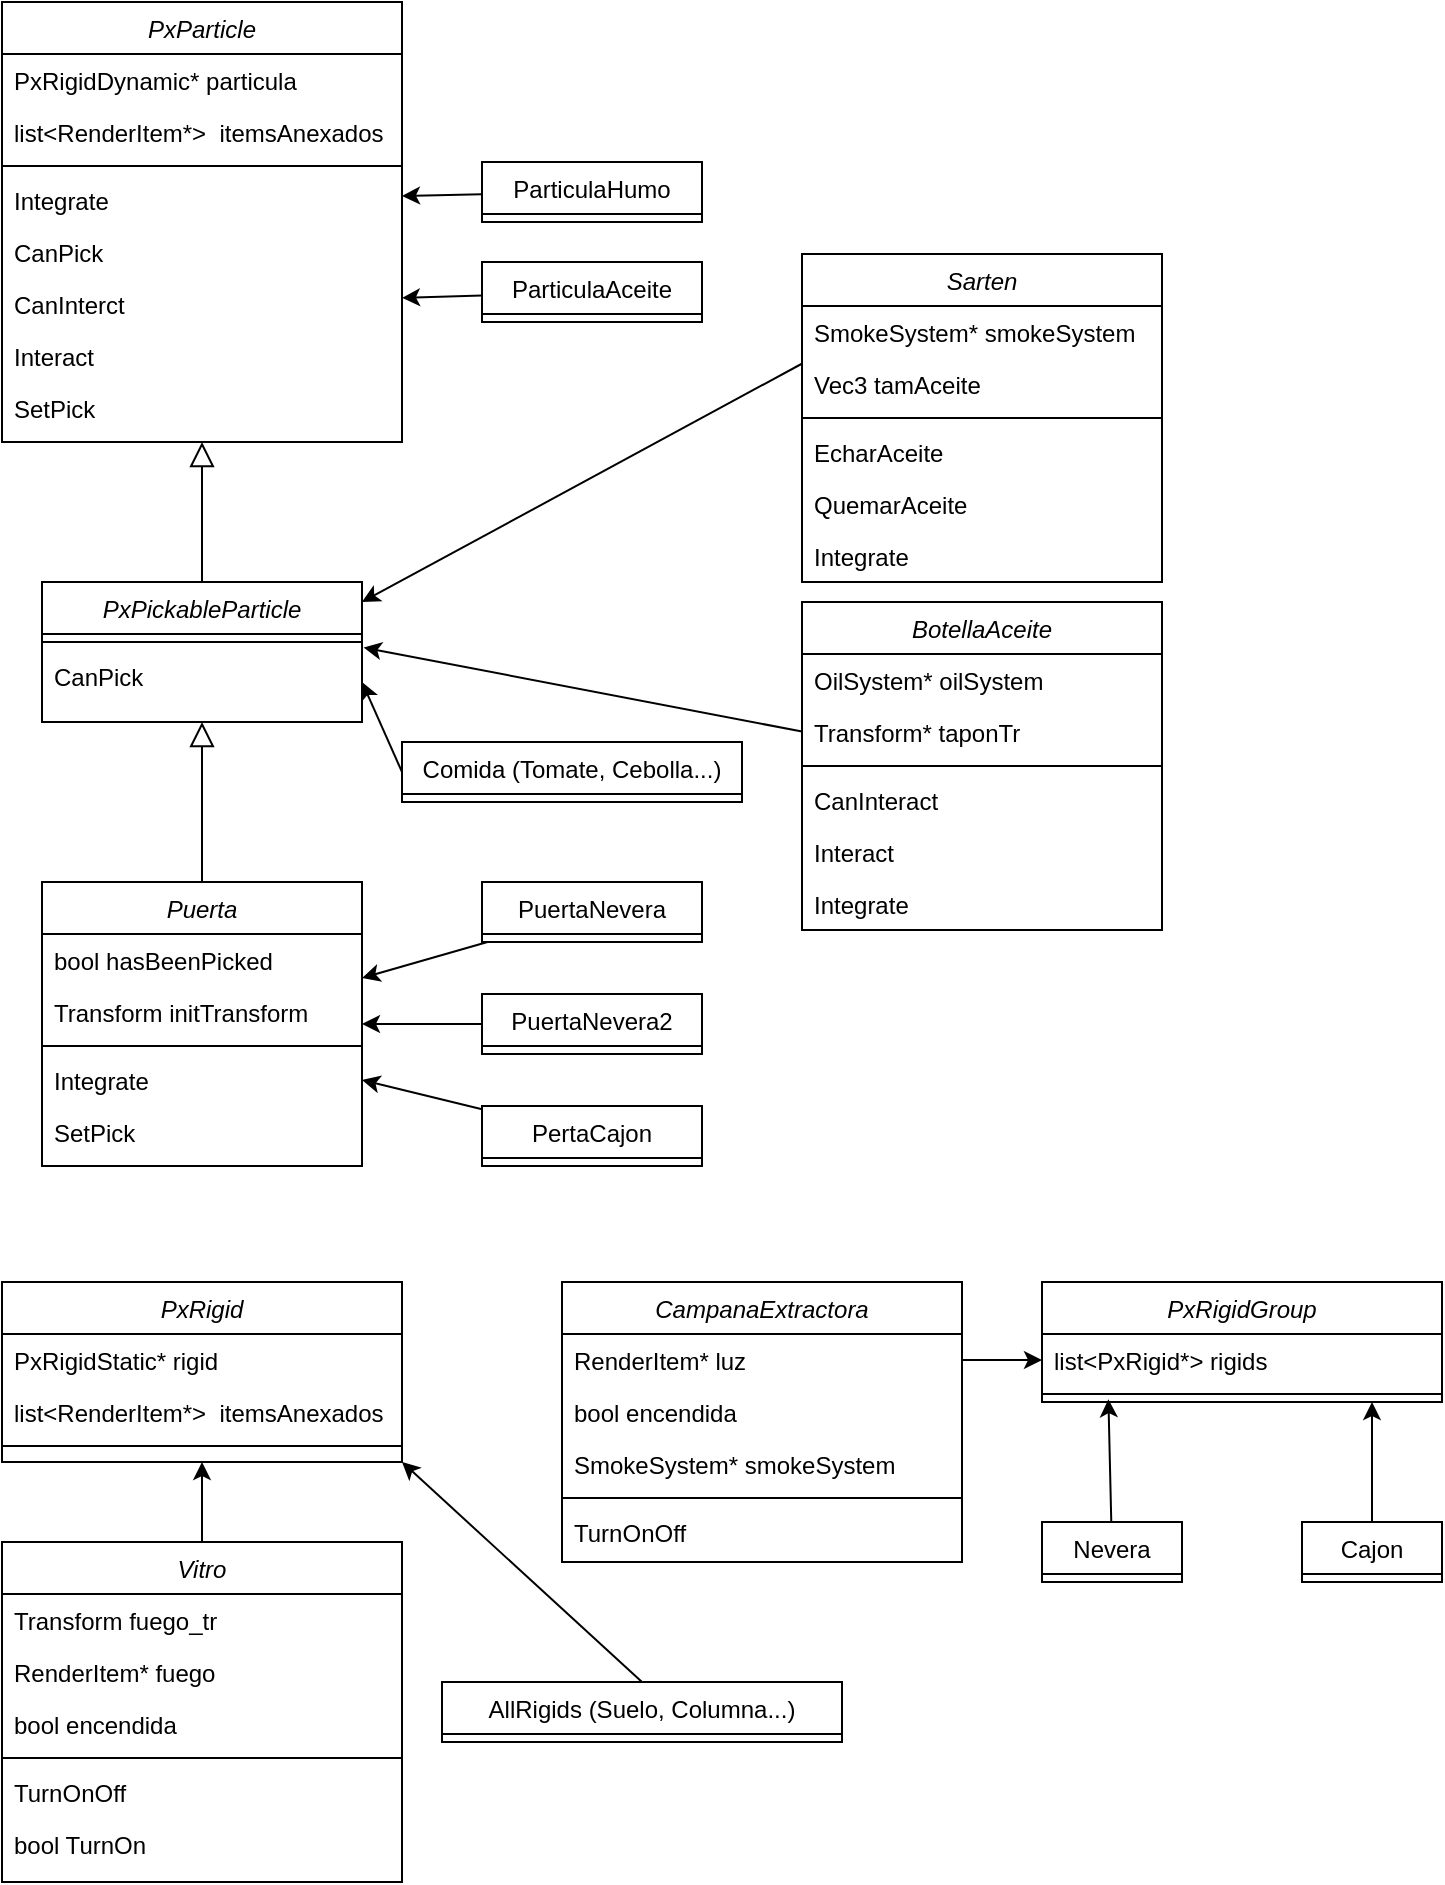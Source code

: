 <mxfile version="20.8.8" type="github">
  <diagram id="C5RBs43oDa-KdzZeNtuy" name="Page-1">
    <mxGraphModel dx="1050" dy="549" grid="1" gridSize="10" guides="1" tooltips="1" connect="1" arrows="1" fold="1" page="1" pageScale="1" pageWidth="827" pageHeight="1169" math="0" shadow="0">
      <root>
        <mxCell id="WIyWlLk6GJQsqaUBKTNV-0" />
        <mxCell id="WIyWlLk6GJQsqaUBKTNV-1" parent="WIyWlLk6GJQsqaUBKTNV-0" />
        <mxCell id="zkfFHV4jXpPFQw0GAbJ--0" value="PxParticle" style="swimlane;fontStyle=2;align=center;verticalAlign=top;childLayout=stackLayout;horizontal=1;startSize=26;horizontalStack=0;resizeParent=1;resizeLast=0;collapsible=1;marginBottom=0;rounded=0;shadow=0;strokeWidth=1;" parent="WIyWlLk6GJQsqaUBKTNV-1" vertex="1">
          <mxGeometry x="40" y="40" width="200" height="220" as="geometry">
            <mxRectangle x="230" y="140" width="160" height="26" as="alternateBounds" />
          </mxGeometry>
        </mxCell>
        <mxCell id="zkfFHV4jXpPFQw0GAbJ--1" value="PxRigidDynamic* particula" style="text;align=left;verticalAlign=top;spacingLeft=4;spacingRight=4;overflow=hidden;rotatable=0;points=[[0,0.5],[1,0.5]];portConstraint=eastwest;" parent="zkfFHV4jXpPFQw0GAbJ--0" vertex="1">
          <mxGeometry y="26" width="200" height="26" as="geometry" />
        </mxCell>
        <mxCell id="zkfFHV4jXpPFQw0GAbJ--2" value="list&lt;RenderItem*&gt;  itemsAnexados" style="text;align=left;verticalAlign=top;spacingLeft=4;spacingRight=4;overflow=hidden;rotatable=0;points=[[0,0.5],[1,0.5]];portConstraint=eastwest;rounded=0;shadow=0;html=0;" parent="zkfFHV4jXpPFQw0GAbJ--0" vertex="1">
          <mxGeometry y="52" width="200" height="26" as="geometry" />
        </mxCell>
        <mxCell id="zkfFHV4jXpPFQw0GAbJ--4" value="" style="line;html=1;strokeWidth=1;align=left;verticalAlign=middle;spacingTop=-1;spacingLeft=3;spacingRight=3;rotatable=0;labelPosition=right;points=[];portConstraint=eastwest;" parent="zkfFHV4jXpPFQw0GAbJ--0" vertex="1">
          <mxGeometry y="78" width="200" height="8" as="geometry" />
        </mxCell>
        <mxCell id="zkfFHV4jXpPFQw0GAbJ--5" value="Integrate" style="text;align=left;verticalAlign=top;spacingLeft=4;spacingRight=4;overflow=hidden;rotatable=0;points=[[0,0.5],[1,0.5]];portConstraint=eastwest;" parent="zkfFHV4jXpPFQw0GAbJ--0" vertex="1">
          <mxGeometry y="86" width="200" height="26" as="geometry" />
        </mxCell>
        <mxCell id="r4251VvWfzSHuWbO0BMx-2" value="CanPick" style="text;align=left;verticalAlign=top;spacingLeft=4;spacingRight=4;overflow=hidden;rotatable=0;points=[[0,0.5],[1,0.5]];portConstraint=eastwest;" vertex="1" parent="zkfFHV4jXpPFQw0GAbJ--0">
          <mxGeometry y="112" width="200" height="26" as="geometry" />
        </mxCell>
        <mxCell id="r4251VvWfzSHuWbO0BMx-3" value="CanInterct" style="text;align=left;verticalAlign=top;spacingLeft=4;spacingRight=4;overflow=hidden;rotatable=0;points=[[0,0.5],[1,0.5]];portConstraint=eastwest;" vertex="1" parent="zkfFHV4jXpPFQw0GAbJ--0">
          <mxGeometry y="138" width="200" height="26" as="geometry" />
        </mxCell>
        <mxCell id="r4251VvWfzSHuWbO0BMx-4" value="Interact" style="text;align=left;verticalAlign=top;spacingLeft=4;spacingRight=4;overflow=hidden;rotatable=0;points=[[0,0.5],[1,0.5]];portConstraint=eastwest;" vertex="1" parent="zkfFHV4jXpPFQw0GAbJ--0">
          <mxGeometry y="164" width="200" height="26" as="geometry" />
        </mxCell>
        <mxCell id="r4251VvWfzSHuWbO0BMx-5" value="SetPick" style="text;align=left;verticalAlign=top;spacingLeft=4;spacingRight=4;overflow=hidden;rotatable=0;points=[[0,0.5],[1,0.5]];portConstraint=eastwest;" vertex="1" parent="zkfFHV4jXpPFQw0GAbJ--0">
          <mxGeometry y="190" width="200" height="26" as="geometry" />
        </mxCell>
        <mxCell id="zkfFHV4jXpPFQw0GAbJ--6" value="PxPickableParticle" style="swimlane;fontStyle=2;align=center;verticalAlign=top;childLayout=stackLayout;horizontal=1;startSize=26;horizontalStack=0;resizeParent=1;resizeLast=0;collapsible=1;marginBottom=0;rounded=0;shadow=0;strokeWidth=1;" parent="WIyWlLk6GJQsqaUBKTNV-1" vertex="1">
          <mxGeometry x="60" y="330" width="160" height="70" as="geometry">
            <mxRectangle x="130" y="380" width="160" height="26" as="alternateBounds" />
          </mxGeometry>
        </mxCell>
        <mxCell id="zkfFHV4jXpPFQw0GAbJ--9" value="" style="line;html=1;strokeWidth=1;align=left;verticalAlign=middle;spacingTop=-1;spacingLeft=3;spacingRight=3;rotatable=0;labelPosition=right;points=[];portConstraint=eastwest;" parent="zkfFHV4jXpPFQw0GAbJ--6" vertex="1">
          <mxGeometry y="26" width="160" height="8" as="geometry" />
        </mxCell>
        <mxCell id="zkfFHV4jXpPFQw0GAbJ--11" value="CanPick" style="text;align=left;verticalAlign=top;spacingLeft=4;spacingRight=4;overflow=hidden;rotatable=0;points=[[0,0.5],[1,0.5]];portConstraint=eastwest;" parent="zkfFHV4jXpPFQw0GAbJ--6" vertex="1">
          <mxGeometry y="34" width="160" height="26" as="geometry" />
        </mxCell>
        <mxCell id="zkfFHV4jXpPFQw0GAbJ--12" value="" style="endArrow=block;endSize=10;endFill=0;shadow=0;strokeWidth=1;rounded=0;edgeStyle=elbowEdgeStyle;elbow=vertical;exitX=0.5;exitY=0;exitDx=0;exitDy=0;" parent="WIyWlLk6GJQsqaUBKTNV-1" source="zkfFHV4jXpPFQw0GAbJ--6" target="zkfFHV4jXpPFQw0GAbJ--0" edge="1">
          <mxGeometry width="160" relative="1" as="geometry">
            <mxPoint x="140" y="320" as="sourcePoint" />
            <mxPoint x="240" y="243" as="targetPoint" />
            <Array as="points">
              <mxPoint x="140" y="280" />
              <mxPoint x="100" y="310" />
              <mxPoint x="140" y="340" />
            </Array>
          </mxGeometry>
        </mxCell>
        <mxCell id="r4251VvWfzSHuWbO0BMx-19" value="" style="endArrow=block;endSize=10;endFill=0;shadow=0;strokeWidth=1;rounded=0;edgeStyle=elbowEdgeStyle;elbow=vertical;exitX=0.5;exitY=0;exitDx=0;exitDy=0;" edge="1" parent="WIyWlLk6GJQsqaUBKTNV-1" source="r4251VvWfzSHuWbO0BMx-20">
          <mxGeometry width="160" relative="1" as="geometry">
            <mxPoint x="140" y="440" as="sourcePoint" />
            <mxPoint x="140" y="400" as="targetPoint" />
          </mxGeometry>
        </mxCell>
        <mxCell id="r4251VvWfzSHuWbO0BMx-20" value="Puerta" style="swimlane;fontStyle=2;align=center;verticalAlign=top;childLayout=stackLayout;horizontal=1;startSize=26;horizontalStack=0;resizeParent=1;resizeLast=0;collapsible=1;marginBottom=0;rounded=0;shadow=0;strokeWidth=1;" vertex="1" parent="WIyWlLk6GJQsqaUBKTNV-1">
          <mxGeometry x="60" y="480" width="160" height="142" as="geometry">
            <mxRectangle x="130" y="380" width="160" height="26" as="alternateBounds" />
          </mxGeometry>
        </mxCell>
        <mxCell id="r4251VvWfzSHuWbO0BMx-24" value="bool hasBeenPicked&#xa;" style="text;align=left;verticalAlign=top;spacingLeft=4;spacingRight=4;overflow=hidden;rotatable=0;points=[[0,0.5],[1,0.5]];portConstraint=eastwest;" vertex="1" parent="r4251VvWfzSHuWbO0BMx-20">
          <mxGeometry y="26" width="160" height="26" as="geometry" />
        </mxCell>
        <mxCell id="r4251VvWfzSHuWbO0BMx-26" value="Transform initTransform" style="text;align=left;verticalAlign=top;spacingLeft=4;spacingRight=4;overflow=hidden;rotatable=0;points=[[0,0.5],[1,0.5]];portConstraint=eastwest;" vertex="1" parent="r4251VvWfzSHuWbO0BMx-20">
          <mxGeometry y="52" width="160" height="26" as="geometry" />
        </mxCell>
        <mxCell id="r4251VvWfzSHuWbO0BMx-25" value="" style="line;html=1;strokeWidth=1;align=left;verticalAlign=middle;spacingTop=-1;spacingLeft=3;spacingRight=3;rotatable=0;labelPosition=right;points=[];portConstraint=eastwest;" vertex="1" parent="r4251VvWfzSHuWbO0BMx-20">
          <mxGeometry y="78" width="160" height="8" as="geometry" />
        </mxCell>
        <mxCell id="r4251VvWfzSHuWbO0BMx-22" value="Integrate" style="text;align=left;verticalAlign=top;spacingLeft=4;spacingRight=4;overflow=hidden;rotatable=0;points=[[0,0.5],[1,0.5]];portConstraint=eastwest;" vertex="1" parent="r4251VvWfzSHuWbO0BMx-20">
          <mxGeometry y="86" width="160" height="26" as="geometry" />
        </mxCell>
        <mxCell id="r4251VvWfzSHuWbO0BMx-27" value="SetPick" style="text;align=left;verticalAlign=top;spacingLeft=4;spacingRight=4;overflow=hidden;rotatable=0;points=[[0,0.5],[1,0.5]];portConstraint=eastwest;" vertex="1" parent="r4251VvWfzSHuWbO0BMx-20">
          <mxGeometry y="112" width="160" height="26" as="geometry" />
        </mxCell>
        <mxCell id="r4251VvWfzSHuWbO0BMx-48" style="edgeStyle=none;rounded=0;orthogonalLoop=1;jettySize=auto;html=1;" edge="1" parent="WIyWlLk6GJQsqaUBKTNV-1" source="r4251VvWfzSHuWbO0BMx-32" target="r4251VvWfzSHuWbO0BMx-20">
          <mxGeometry relative="1" as="geometry" />
        </mxCell>
        <mxCell id="r4251VvWfzSHuWbO0BMx-32" value="PuertaNevera" style="swimlane;fontStyle=0;align=center;verticalAlign=top;childLayout=stackLayout;horizontal=1;startSize=26;horizontalStack=0;resizeParent=1;resizeLast=0;collapsible=1;marginBottom=0;rounded=0;shadow=0;strokeWidth=1;" vertex="1" parent="WIyWlLk6GJQsqaUBKTNV-1">
          <mxGeometry x="280" y="480" width="110" height="30" as="geometry">
            <mxRectangle x="240" y="450" width="160" height="26" as="alternateBounds" />
          </mxGeometry>
        </mxCell>
        <mxCell id="r4251VvWfzSHuWbO0BMx-50" style="edgeStyle=none;rounded=0;orthogonalLoop=1;jettySize=auto;html=1;entryX=1;entryY=0.731;entryDx=0;entryDy=0;entryPerimeter=0;" edge="1" parent="WIyWlLk6GJQsqaUBKTNV-1" source="r4251VvWfzSHuWbO0BMx-35" target="r4251VvWfzSHuWbO0BMx-26">
          <mxGeometry relative="1" as="geometry" />
        </mxCell>
        <mxCell id="r4251VvWfzSHuWbO0BMx-35" value="PuertaNevera2" style="swimlane;fontStyle=0;align=center;verticalAlign=top;childLayout=stackLayout;horizontal=1;startSize=26;horizontalStack=0;resizeParent=1;resizeLast=0;collapsible=1;marginBottom=0;rounded=0;shadow=0;strokeWidth=1;" vertex="1" parent="WIyWlLk6GJQsqaUBKTNV-1">
          <mxGeometry x="280" y="536" width="110" height="30" as="geometry">
            <mxRectangle x="130" y="380" width="160" height="26" as="alternateBounds" />
          </mxGeometry>
        </mxCell>
        <mxCell id="r4251VvWfzSHuWbO0BMx-52" style="edgeStyle=none;rounded=0;orthogonalLoop=1;jettySize=auto;html=1;entryX=1;entryY=0.5;entryDx=0;entryDy=0;" edge="1" parent="WIyWlLk6GJQsqaUBKTNV-1" source="r4251VvWfzSHuWbO0BMx-47" target="r4251VvWfzSHuWbO0BMx-22">
          <mxGeometry relative="1" as="geometry" />
        </mxCell>
        <mxCell id="r4251VvWfzSHuWbO0BMx-47" value="PertaCajon" style="swimlane;fontStyle=0;align=center;verticalAlign=top;childLayout=stackLayout;horizontal=1;startSize=26;horizontalStack=0;resizeParent=1;resizeLast=0;collapsible=1;marginBottom=0;rounded=0;shadow=0;strokeWidth=1;" vertex="1" parent="WIyWlLk6GJQsqaUBKTNV-1">
          <mxGeometry x="280" y="592" width="110" height="30" as="geometry">
            <mxRectangle x="130" y="380" width="160" height="26" as="alternateBounds" />
          </mxGeometry>
        </mxCell>
        <mxCell id="r4251VvWfzSHuWbO0BMx-62" style="edgeStyle=none;rounded=0;orthogonalLoop=1;jettySize=auto;html=1;exitX=0;exitY=0.5;exitDx=0;exitDy=0;" edge="1" parent="WIyWlLk6GJQsqaUBKTNV-1" source="r4251VvWfzSHuWbO0BMx-53">
          <mxGeometry relative="1" as="geometry">
            <mxPoint x="220" y="380" as="targetPoint" />
          </mxGeometry>
        </mxCell>
        <mxCell id="r4251VvWfzSHuWbO0BMx-53" value="Comida (Tomate, Cebolla...)" style="swimlane;fontStyle=0;align=center;verticalAlign=top;childLayout=stackLayout;horizontal=1;startSize=26;horizontalStack=0;resizeParent=1;resizeLast=0;collapsible=1;marginBottom=0;rounded=0;shadow=0;strokeWidth=1;" vertex="1" parent="WIyWlLk6GJQsqaUBKTNV-1">
          <mxGeometry x="240" y="410" width="170" height="30" as="geometry">
            <mxRectangle x="240" y="450" width="160" height="26" as="alternateBounds" />
          </mxGeometry>
        </mxCell>
        <mxCell id="r4251VvWfzSHuWbO0BMx-60" style="edgeStyle=none;rounded=0;orthogonalLoop=1;jettySize=auto;html=1;exitX=0.002;exitY=1.101;exitDx=0;exitDy=0;exitPerimeter=0;" edge="1" parent="WIyWlLk6GJQsqaUBKTNV-1" source="r4251VvWfzSHuWbO0BMx-68">
          <mxGeometry relative="1" as="geometry">
            <mxPoint x="220" y="340" as="targetPoint" />
          </mxGeometry>
        </mxCell>
        <mxCell id="r4251VvWfzSHuWbO0BMx-54" value="Sarten" style="swimlane;fontStyle=2;align=center;verticalAlign=top;childLayout=stackLayout;horizontal=1;startSize=26;horizontalStack=0;resizeParent=1;resizeLast=0;collapsible=1;marginBottom=0;rounded=0;shadow=0;strokeWidth=1;" vertex="1" parent="WIyWlLk6GJQsqaUBKTNV-1">
          <mxGeometry x="440" y="166" width="180" height="164" as="geometry">
            <mxRectangle x="240" y="450" width="160" height="26" as="alternateBounds" />
          </mxGeometry>
        </mxCell>
        <mxCell id="r4251VvWfzSHuWbO0BMx-68" value="SmokeSystem* smokeSystem" style="text;align=left;verticalAlign=top;spacingLeft=4;spacingRight=4;overflow=hidden;rotatable=0;points=[[0,0.5],[1,0.5]];portConstraint=eastwest;" vertex="1" parent="r4251VvWfzSHuWbO0BMx-54">
          <mxGeometry y="26" width="180" height="26" as="geometry" />
        </mxCell>
        <mxCell id="r4251VvWfzSHuWbO0BMx-69" value="Vec3 tamAceite" style="text;align=left;verticalAlign=top;spacingLeft=4;spacingRight=4;overflow=hidden;rotatable=0;points=[[0,0.5],[1,0.5]];portConstraint=eastwest;" vertex="1" parent="r4251VvWfzSHuWbO0BMx-54">
          <mxGeometry y="52" width="180" height="26" as="geometry" />
        </mxCell>
        <mxCell id="r4251VvWfzSHuWbO0BMx-67" value="" style="line;html=1;strokeWidth=1;align=left;verticalAlign=middle;spacingTop=-1;spacingLeft=3;spacingRight=3;rotatable=0;labelPosition=right;points=[];portConstraint=eastwest;" vertex="1" parent="r4251VvWfzSHuWbO0BMx-54">
          <mxGeometry y="78" width="180" height="8" as="geometry" />
        </mxCell>
        <mxCell id="r4251VvWfzSHuWbO0BMx-70" value="EcharAceite" style="text;align=left;verticalAlign=top;spacingLeft=4;spacingRight=4;overflow=hidden;rotatable=0;points=[[0,0.5],[1,0.5]];portConstraint=eastwest;" vertex="1" parent="r4251VvWfzSHuWbO0BMx-54">
          <mxGeometry y="86" width="180" height="26" as="geometry" />
        </mxCell>
        <mxCell id="r4251VvWfzSHuWbO0BMx-71" value="QuemarAceite" style="text;align=left;verticalAlign=top;spacingLeft=4;spacingRight=4;overflow=hidden;rotatable=0;points=[[0,0.5],[1,0.5]];portConstraint=eastwest;" vertex="1" parent="r4251VvWfzSHuWbO0BMx-54">
          <mxGeometry y="112" width="180" height="26" as="geometry" />
        </mxCell>
        <mxCell id="r4251VvWfzSHuWbO0BMx-76" value="Integrate" style="text;align=left;verticalAlign=top;spacingLeft=4;spacingRight=4;overflow=hidden;rotatable=0;points=[[0,0.5],[1,0.5]];portConstraint=eastwest;" vertex="1" parent="r4251VvWfzSHuWbO0BMx-54">
          <mxGeometry y="138" width="180" height="26" as="geometry" />
        </mxCell>
        <mxCell id="r4251VvWfzSHuWbO0BMx-61" style="edgeStyle=none;rounded=0;orthogonalLoop=1;jettySize=auto;html=1;entryX=1.005;entryY=0.847;entryDx=0;entryDy=0;entryPerimeter=0;" edge="1" parent="WIyWlLk6GJQsqaUBKTNV-1" source="r4251VvWfzSHuWbO0BMx-55" target="zkfFHV4jXpPFQw0GAbJ--9">
          <mxGeometry relative="1" as="geometry" />
        </mxCell>
        <mxCell id="r4251VvWfzSHuWbO0BMx-55" value="BotellaAceite" style="swimlane;fontStyle=2;align=center;verticalAlign=top;childLayout=stackLayout;horizontal=1;startSize=26;horizontalStack=0;resizeParent=1;resizeLast=0;collapsible=1;marginBottom=0;rounded=0;shadow=0;strokeWidth=1;" vertex="1" parent="WIyWlLk6GJQsqaUBKTNV-1">
          <mxGeometry x="440" y="340" width="180" height="164" as="geometry">
            <mxRectangle x="240" y="450" width="160" height="26" as="alternateBounds" />
          </mxGeometry>
        </mxCell>
        <mxCell id="r4251VvWfzSHuWbO0BMx-72" value="OilSystem* oilSystem" style="text;align=left;verticalAlign=top;spacingLeft=4;spacingRight=4;overflow=hidden;rotatable=0;points=[[0,0.5],[1,0.5]];portConstraint=eastwest;" vertex="1" parent="r4251VvWfzSHuWbO0BMx-55">
          <mxGeometry y="26" width="180" height="26" as="geometry" />
        </mxCell>
        <mxCell id="r4251VvWfzSHuWbO0BMx-73" value="Transform* taponTr" style="text;align=left;verticalAlign=top;spacingLeft=4;spacingRight=4;overflow=hidden;rotatable=0;points=[[0,0.5],[1,0.5]];portConstraint=eastwest;" vertex="1" parent="r4251VvWfzSHuWbO0BMx-55">
          <mxGeometry y="52" width="180" height="26" as="geometry" />
        </mxCell>
        <mxCell id="r4251VvWfzSHuWbO0BMx-74" value="" style="line;html=1;strokeWidth=1;align=left;verticalAlign=middle;spacingTop=-1;spacingLeft=3;spacingRight=3;rotatable=0;labelPosition=right;points=[];portConstraint=eastwest;" vertex="1" parent="r4251VvWfzSHuWbO0BMx-55">
          <mxGeometry y="78" width="180" height="8" as="geometry" />
        </mxCell>
        <mxCell id="r4251VvWfzSHuWbO0BMx-75" value="CanInteract" style="text;align=left;verticalAlign=top;spacingLeft=4;spacingRight=4;overflow=hidden;rotatable=0;points=[[0,0.5],[1,0.5]];portConstraint=eastwest;" vertex="1" parent="r4251VvWfzSHuWbO0BMx-55">
          <mxGeometry y="86" width="180" height="26" as="geometry" />
        </mxCell>
        <mxCell id="r4251VvWfzSHuWbO0BMx-77" value="Interact" style="text;align=left;verticalAlign=top;spacingLeft=4;spacingRight=4;overflow=hidden;rotatable=0;points=[[0,0.5],[1,0.5]];portConstraint=eastwest;" vertex="1" parent="r4251VvWfzSHuWbO0BMx-55">
          <mxGeometry y="112" width="180" height="26" as="geometry" />
        </mxCell>
        <mxCell id="r4251VvWfzSHuWbO0BMx-78" value="Integrate" style="text;align=left;verticalAlign=top;spacingLeft=4;spacingRight=4;overflow=hidden;rotatable=0;points=[[0,0.5],[1,0.5]];portConstraint=eastwest;" vertex="1" parent="r4251VvWfzSHuWbO0BMx-55">
          <mxGeometry y="138" width="180" height="26" as="geometry" />
        </mxCell>
        <mxCell id="r4251VvWfzSHuWbO0BMx-65" style="edgeStyle=none;rounded=0;orthogonalLoop=1;jettySize=auto;html=1;" edge="1" parent="WIyWlLk6GJQsqaUBKTNV-1" source="r4251VvWfzSHuWbO0BMx-63" target="zkfFHV4jXpPFQw0GAbJ--5">
          <mxGeometry relative="1" as="geometry" />
        </mxCell>
        <mxCell id="r4251VvWfzSHuWbO0BMx-63" value="ParticulaHumo" style="swimlane;fontStyle=0;align=center;verticalAlign=top;childLayout=stackLayout;horizontal=1;startSize=26;horizontalStack=0;resizeParent=1;resizeLast=0;collapsible=1;marginBottom=0;rounded=0;shadow=0;strokeWidth=1;" vertex="1" parent="WIyWlLk6GJQsqaUBKTNV-1">
          <mxGeometry x="280" y="120" width="110" height="30" as="geometry">
            <mxRectangle x="240" y="450" width="160" height="26" as="alternateBounds" />
          </mxGeometry>
        </mxCell>
        <mxCell id="r4251VvWfzSHuWbO0BMx-122" style="edgeStyle=none;rounded=0;orthogonalLoop=1;jettySize=auto;html=1;" edge="1" parent="WIyWlLk6GJQsqaUBKTNV-1" source="r4251VvWfzSHuWbO0BMx-64" target="r4251VvWfzSHuWbO0BMx-3">
          <mxGeometry relative="1" as="geometry" />
        </mxCell>
        <mxCell id="r4251VvWfzSHuWbO0BMx-64" value="ParticulaAceite" style="swimlane;fontStyle=0;align=center;verticalAlign=top;childLayout=stackLayout;horizontal=1;startSize=26;horizontalStack=0;resizeParent=1;resizeLast=0;collapsible=1;marginBottom=0;rounded=0;shadow=0;strokeWidth=1;" vertex="1" parent="WIyWlLk6GJQsqaUBKTNV-1">
          <mxGeometry x="280" y="170" width="110" height="30" as="geometry">
            <mxRectangle x="240" y="450" width="160" height="26" as="alternateBounds" />
          </mxGeometry>
        </mxCell>
        <mxCell id="r4251VvWfzSHuWbO0BMx-79" style="edgeStyle=none;rounded=0;orthogonalLoop=1;jettySize=auto;html=1;exitX=0.5;exitY=0;exitDx=0;exitDy=0;" edge="1" parent="WIyWlLk6GJQsqaUBKTNV-1" source="r4251VvWfzSHuWbO0BMx-53" target="r4251VvWfzSHuWbO0BMx-53">
          <mxGeometry relative="1" as="geometry" />
        </mxCell>
        <mxCell id="r4251VvWfzSHuWbO0BMx-89" value="PxRigid" style="swimlane;fontStyle=2;align=center;verticalAlign=top;childLayout=stackLayout;horizontal=1;startSize=26;horizontalStack=0;resizeParent=1;resizeLast=0;collapsible=1;marginBottom=0;rounded=0;shadow=0;strokeWidth=1;" vertex="1" parent="WIyWlLk6GJQsqaUBKTNV-1">
          <mxGeometry x="40" y="680" width="200" height="90" as="geometry">
            <mxRectangle x="230" y="140" width="160" height="26" as="alternateBounds" />
          </mxGeometry>
        </mxCell>
        <mxCell id="r4251VvWfzSHuWbO0BMx-90" value="PxRigidStatic* rigid" style="text;align=left;verticalAlign=top;spacingLeft=4;spacingRight=4;overflow=hidden;rotatable=0;points=[[0,0.5],[1,0.5]];portConstraint=eastwest;" vertex="1" parent="r4251VvWfzSHuWbO0BMx-89">
          <mxGeometry y="26" width="200" height="26" as="geometry" />
        </mxCell>
        <mxCell id="r4251VvWfzSHuWbO0BMx-91" value="list&lt;RenderItem*&gt;  itemsAnexados" style="text;align=left;verticalAlign=top;spacingLeft=4;spacingRight=4;overflow=hidden;rotatable=0;points=[[0,0.5],[1,0.5]];portConstraint=eastwest;rounded=0;shadow=0;html=0;" vertex="1" parent="r4251VvWfzSHuWbO0BMx-89">
          <mxGeometry y="52" width="200" height="26" as="geometry" />
        </mxCell>
        <mxCell id="r4251VvWfzSHuWbO0BMx-92" value="" style="line;html=1;strokeWidth=1;align=left;verticalAlign=middle;spacingTop=-1;spacingLeft=3;spacingRight=3;rotatable=0;labelPosition=right;points=[];portConstraint=eastwest;" vertex="1" parent="r4251VvWfzSHuWbO0BMx-89">
          <mxGeometry y="78" width="200" height="8" as="geometry" />
        </mxCell>
        <mxCell id="r4251VvWfzSHuWbO0BMx-99" style="edgeStyle=none;rounded=0;orthogonalLoop=1;jettySize=auto;html=1;exitX=0.5;exitY=0;exitDx=0;exitDy=0;entryX=1;entryY=1;entryDx=0;entryDy=0;" edge="1" parent="WIyWlLk6GJQsqaUBKTNV-1" source="r4251VvWfzSHuWbO0BMx-98" target="r4251VvWfzSHuWbO0BMx-89">
          <mxGeometry relative="1" as="geometry">
            <mxPoint x="190" y="770" as="targetPoint" />
          </mxGeometry>
        </mxCell>
        <mxCell id="r4251VvWfzSHuWbO0BMx-98" value="AllRigids (Suelo, Columna...)" style="swimlane;fontStyle=0;align=center;verticalAlign=top;childLayout=stackLayout;horizontal=1;startSize=26;horizontalStack=0;resizeParent=1;resizeLast=0;collapsible=1;marginBottom=0;rounded=0;shadow=0;strokeWidth=1;" vertex="1" parent="WIyWlLk6GJQsqaUBKTNV-1">
          <mxGeometry x="260" y="880" width="200" height="30" as="geometry">
            <mxRectangle x="130" y="380" width="160" height="26" as="alternateBounds" />
          </mxGeometry>
        </mxCell>
        <mxCell id="r4251VvWfzSHuWbO0BMx-100" value="PxRigidGroup" style="swimlane;fontStyle=2;align=center;verticalAlign=top;childLayout=stackLayout;horizontal=1;startSize=26;horizontalStack=0;resizeParent=1;resizeLast=0;collapsible=1;marginBottom=0;rounded=0;shadow=0;strokeWidth=1;" vertex="1" parent="WIyWlLk6GJQsqaUBKTNV-1">
          <mxGeometry x="560" y="680" width="200" height="60" as="geometry">
            <mxRectangle x="230" y="140" width="160" height="26" as="alternateBounds" />
          </mxGeometry>
        </mxCell>
        <mxCell id="r4251VvWfzSHuWbO0BMx-102" value="list&lt;PxRigid*&gt; rigids" style="text;align=left;verticalAlign=top;spacingLeft=4;spacingRight=4;overflow=hidden;rotatable=0;points=[[0,0.5],[1,0.5]];portConstraint=eastwest;rounded=0;shadow=0;html=0;" vertex="1" parent="r4251VvWfzSHuWbO0BMx-100">
          <mxGeometry y="26" width="200" height="26" as="geometry" />
        </mxCell>
        <mxCell id="r4251VvWfzSHuWbO0BMx-103" value="" style="line;html=1;strokeWidth=1;align=left;verticalAlign=middle;spacingTop=-1;spacingLeft=3;spacingRight=3;rotatable=0;labelPosition=right;points=[];portConstraint=eastwest;" vertex="1" parent="r4251VvWfzSHuWbO0BMx-100">
          <mxGeometry y="52" width="200" height="8" as="geometry" />
        </mxCell>
        <mxCell id="r4251VvWfzSHuWbO0BMx-112" style="edgeStyle=none;rounded=0;orthogonalLoop=1;jettySize=auto;html=1;entryX=0.5;entryY=1;entryDx=0;entryDy=0;" edge="1" parent="WIyWlLk6GJQsqaUBKTNV-1" source="r4251VvWfzSHuWbO0BMx-104" target="r4251VvWfzSHuWbO0BMx-89">
          <mxGeometry relative="1" as="geometry" />
        </mxCell>
        <mxCell id="r4251VvWfzSHuWbO0BMx-104" value="Vitro" style="swimlane;fontStyle=2;align=center;verticalAlign=top;childLayout=stackLayout;horizontal=1;startSize=26;horizontalStack=0;resizeParent=1;resizeLast=0;collapsible=1;marginBottom=0;rounded=0;shadow=0;strokeWidth=1;" vertex="1" parent="WIyWlLk6GJQsqaUBKTNV-1">
          <mxGeometry x="40" y="810" width="200" height="170" as="geometry">
            <mxRectangle x="230" y="140" width="160" height="26" as="alternateBounds" />
          </mxGeometry>
        </mxCell>
        <mxCell id="r4251VvWfzSHuWbO0BMx-106" value="Transform fuego_tr" style="text;align=left;verticalAlign=top;spacingLeft=4;spacingRight=4;overflow=hidden;rotatable=0;points=[[0,0.5],[1,0.5]];portConstraint=eastwest;rounded=0;shadow=0;html=0;" vertex="1" parent="r4251VvWfzSHuWbO0BMx-104">
          <mxGeometry y="26" width="200" height="26" as="geometry" />
        </mxCell>
        <mxCell id="r4251VvWfzSHuWbO0BMx-105" value="RenderItem* fuego" style="text;align=left;verticalAlign=top;spacingLeft=4;spacingRight=4;overflow=hidden;rotatable=0;points=[[0,0.5],[1,0.5]];portConstraint=eastwest;" vertex="1" parent="r4251VvWfzSHuWbO0BMx-104">
          <mxGeometry y="52" width="200" height="26" as="geometry" />
        </mxCell>
        <mxCell id="r4251VvWfzSHuWbO0BMx-108" value="bool encendida" style="text;align=left;verticalAlign=top;spacingLeft=4;spacingRight=4;overflow=hidden;rotatable=0;points=[[0,0.5],[1,0.5]];portConstraint=eastwest;rounded=0;shadow=0;html=0;" vertex="1" parent="r4251VvWfzSHuWbO0BMx-104">
          <mxGeometry y="78" width="200" height="26" as="geometry" />
        </mxCell>
        <mxCell id="r4251VvWfzSHuWbO0BMx-107" value="" style="line;html=1;strokeWidth=1;align=left;verticalAlign=middle;spacingTop=-1;spacingLeft=3;spacingRight=3;rotatable=0;labelPosition=right;points=[];portConstraint=eastwest;" vertex="1" parent="r4251VvWfzSHuWbO0BMx-104">
          <mxGeometry y="104" width="200" height="8" as="geometry" />
        </mxCell>
        <mxCell id="r4251VvWfzSHuWbO0BMx-109" value="TurnOnOff" style="text;align=left;verticalAlign=top;spacingLeft=4;spacingRight=4;overflow=hidden;rotatable=0;points=[[0,0.5],[1,0.5]];portConstraint=eastwest;rounded=0;shadow=0;html=0;" vertex="1" parent="r4251VvWfzSHuWbO0BMx-104">
          <mxGeometry y="112" width="200" height="26" as="geometry" />
        </mxCell>
        <mxCell id="r4251VvWfzSHuWbO0BMx-110" value="	bool TurnOn&#xa;" style="text;align=left;verticalAlign=top;spacingLeft=4;spacingRight=4;overflow=hidden;rotatable=0;points=[[0,0.5],[1,0.5]];portConstraint=eastwest;rounded=0;shadow=0;html=0;" vertex="1" parent="r4251VvWfzSHuWbO0BMx-104">
          <mxGeometry y="138" width="200" height="26" as="geometry" />
        </mxCell>
        <mxCell id="r4251VvWfzSHuWbO0BMx-113" value="CampanaExtractora" style="swimlane;fontStyle=2;align=center;verticalAlign=top;childLayout=stackLayout;horizontal=1;startSize=26;horizontalStack=0;resizeParent=1;resizeLast=0;collapsible=1;marginBottom=0;rounded=0;shadow=0;strokeWidth=1;" vertex="1" parent="WIyWlLk6GJQsqaUBKTNV-1">
          <mxGeometry x="320" y="680" width="200" height="140" as="geometry">
            <mxRectangle x="230" y="140" width="160" height="26" as="alternateBounds" />
          </mxGeometry>
        </mxCell>
        <mxCell id="r4251VvWfzSHuWbO0BMx-114" value="RenderItem* luz" style="text;align=left;verticalAlign=top;spacingLeft=4;spacingRight=4;overflow=hidden;rotatable=0;points=[[0,0.5],[1,0.5]];portConstraint=eastwest;" vertex="1" parent="r4251VvWfzSHuWbO0BMx-113">
          <mxGeometry y="26" width="200" height="26" as="geometry" />
        </mxCell>
        <mxCell id="r4251VvWfzSHuWbO0BMx-116" value="bool encendida" style="text;align=left;verticalAlign=top;spacingLeft=4;spacingRight=4;overflow=hidden;rotatable=0;points=[[0,0.5],[1,0.5]];portConstraint=eastwest;rounded=0;shadow=0;html=0;" vertex="1" parent="r4251VvWfzSHuWbO0BMx-113">
          <mxGeometry y="52" width="200" height="26" as="geometry" />
        </mxCell>
        <mxCell id="r4251VvWfzSHuWbO0BMx-115" value="SmokeSystem* smokeSystem" style="text;align=left;verticalAlign=top;spacingLeft=4;spacingRight=4;overflow=hidden;rotatable=0;points=[[0,0.5],[1,0.5]];portConstraint=eastwest;rounded=0;shadow=0;html=0;" vertex="1" parent="r4251VvWfzSHuWbO0BMx-113">
          <mxGeometry y="78" width="200" height="26" as="geometry" />
        </mxCell>
        <mxCell id="r4251VvWfzSHuWbO0BMx-117" value="" style="line;html=1;strokeWidth=1;align=left;verticalAlign=middle;spacingTop=-1;spacingLeft=3;spacingRight=3;rotatable=0;labelPosition=right;points=[];portConstraint=eastwest;" vertex="1" parent="r4251VvWfzSHuWbO0BMx-113">
          <mxGeometry y="104" width="200" height="8" as="geometry" />
        </mxCell>
        <mxCell id="r4251VvWfzSHuWbO0BMx-118" value="TurnOnOff" style="text;align=left;verticalAlign=top;spacingLeft=4;spacingRight=4;overflow=hidden;rotatable=0;points=[[0,0.5],[1,0.5]];portConstraint=eastwest;rounded=0;shadow=0;html=0;" vertex="1" parent="r4251VvWfzSHuWbO0BMx-113">
          <mxGeometry y="112" width="200" height="26" as="geometry" />
        </mxCell>
        <mxCell id="r4251VvWfzSHuWbO0BMx-120" style="edgeStyle=none;rounded=0;orthogonalLoop=1;jettySize=auto;html=1;entryX=0;entryY=0.5;entryDx=0;entryDy=0;" edge="1" parent="WIyWlLk6GJQsqaUBKTNV-1" source="r4251VvWfzSHuWbO0BMx-114" target="r4251VvWfzSHuWbO0BMx-102">
          <mxGeometry relative="1" as="geometry" />
        </mxCell>
        <mxCell id="r4251VvWfzSHuWbO0BMx-133" style="edgeStyle=none;rounded=0;orthogonalLoop=1;jettySize=auto;html=1;entryX=0.166;entryY=0.825;entryDx=0;entryDy=0;entryPerimeter=0;" edge="1" parent="WIyWlLk6GJQsqaUBKTNV-1" source="r4251VvWfzSHuWbO0BMx-129" target="r4251VvWfzSHuWbO0BMx-103">
          <mxGeometry relative="1" as="geometry" />
        </mxCell>
        <mxCell id="r4251VvWfzSHuWbO0BMx-129" value="Nevera" style="swimlane;fontStyle=0;align=center;verticalAlign=top;childLayout=stackLayout;horizontal=1;startSize=26;horizontalStack=0;resizeParent=1;resizeLast=0;collapsible=1;marginBottom=0;rounded=0;shadow=0;strokeWidth=1;" vertex="1" parent="WIyWlLk6GJQsqaUBKTNV-1">
          <mxGeometry x="560" y="800" width="70" height="30" as="geometry">
            <mxRectangle x="130" y="380" width="160" height="26" as="alternateBounds" />
          </mxGeometry>
        </mxCell>
        <mxCell id="r4251VvWfzSHuWbO0BMx-132" style="edgeStyle=none;rounded=0;orthogonalLoop=1;jettySize=auto;html=1;entryX=0.825;entryY=1;entryDx=0;entryDy=0;entryPerimeter=0;" edge="1" parent="WIyWlLk6GJQsqaUBKTNV-1" source="r4251VvWfzSHuWbO0BMx-130" target="r4251VvWfzSHuWbO0BMx-103">
          <mxGeometry relative="1" as="geometry" />
        </mxCell>
        <mxCell id="r4251VvWfzSHuWbO0BMx-130" value="Cajon" style="swimlane;fontStyle=0;align=center;verticalAlign=top;childLayout=stackLayout;horizontal=1;startSize=26;horizontalStack=0;resizeParent=1;resizeLast=0;collapsible=1;marginBottom=0;rounded=0;shadow=0;strokeWidth=1;" vertex="1" parent="WIyWlLk6GJQsqaUBKTNV-1">
          <mxGeometry x="690" y="800" width="70" height="30" as="geometry">
            <mxRectangle x="130" y="380" width="160" height="26" as="alternateBounds" />
          </mxGeometry>
        </mxCell>
      </root>
    </mxGraphModel>
  </diagram>
</mxfile>
